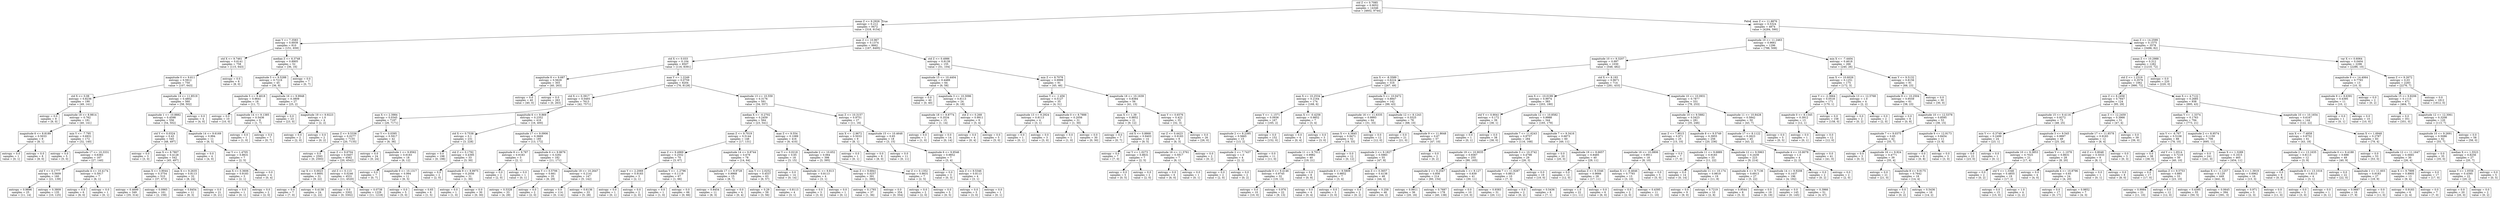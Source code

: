 digraph Tree {
node [shape=box] ;
0 [label="std Z <= 0.7085\nentropy = 0.9052\nsamples = 14346\nvalue = [4602, 9744]"] ;
1 [label="mean Z <= 9.2926\nentropy = 0.212\nsamples = 9472\nvalue = [318, 9154]"] ;
0 -> 1 [labeldistance=2.5, labelangle=45, headlabel="True"] ;
2 [label="max Y <= 7.3583\nentropy = 0.6939\nsamples = 810\nvalue = [151, 659]"] ;
1 -> 2 ;
3 [label="std X <= 9.7461\nentropy = 0.6141\nsamples = 758\nvalue = [115, 643]"] ;
2 -> 3 ;
4 [label="magnitude 0 <= 9.611\nentropy = 0.5912\nsamples = 750\nvalue = [107, 643]"] ;
3 -> 4 ;
5 [label="std X <= 0.08\nentropy = 0.8236\nsamples = 190\nvalue = [49, 141]"] ;
4 -> 5 ;
6 [label="entropy = 0.0\nsamples = 9\nvalue = [9, 0]"] ;
5 -> 6 ;
7 [label="magnitude 18 <= 8.9814\nentropy = 0.762\nsamples = 181\nvalue = [40, 141]"] ;
5 -> 7 ;
8 [label="magnitude 6 <= 8.8189\nentropy = 0.5033\nsamples = 9\nvalue = [8, 1]"] ;
7 -> 8 ;
9 [label="entropy = 0.0\nsamples = 1\nvalue = [0, 1]"] ;
8 -> 9 ;
10 [label="entropy = 0.0\nsamples = 8\nvalue = [8, 0]"] ;
8 -> 10 ;
11 [label="min Y <= -7.795\nentropy = 0.6931\nsamples = 172\nvalue = [32, 140]"] ;
7 -> 11 ;
12 [label="entropy = 0.0\nsamples = 5\nvalue = [5, 0]"] ;
11 -> 12 ;
13 [label="magnitude 17 <= 10.3331\nentropy = 0.6383\nsamples = 167\nvalue = [27, 140]"] ;
11 -> 13 ;
14 [label="std Y <= 0.1777\nentropy = 0.5609\nsamples = 160\nvalue = [21, 139]"] ;
13 -> 14 ;
15 [label="entropy = 0.9896\nsamples = 25\nvalue = [11, 14]"] ;
14 -> 15 ;
16 [label="entropy = 0.3809\nsamples = 135\nvalue = [10, 125]"] ;
14 -> 16 ;
17 [label="magnitude 4 <= 10.4174\nentropy = 0.5917\nsamples = 7\nvalue = [6, 1]"] ;
13 -> 17 ;
18 [label="entropy = 0.0\nsamples = 6\nvalue = [6, 0]"] ;
17 -> 18 ;
19 [label="entropy = 0.0\nsamples = 1\nvalue = [0, 1]"] ;
17 -> 19 ;
20 [label="magnitude 14 <= 11.8519\nentropy = 0.4802\nsamples = 560\nvalue = [58, 502]"] ;
4 -> 20 ;
21 [label="magnitude 1 <= 10.8882\nentropy = 0.4598\nsamples = 556\nvalue = [54, 502]"] ;
20 -> 21 ;
22 [label="std Y <= 0.0324\nentropy = 0.43\nsamples = 545\nvalue = [48, 497]"] ;
21 -> 22 ;
23 [label="entropy = 0.0\nsamples = 3\nvalue = [3, 0]"] ;
22 -> 23 ;
24 [label="max X <= 8.7807\nentropy = 0.4128\nsamples = 542\nvalue = [45, 497]"] ;
22 -> 24 ;
25 [label="mean X <= 3.9044\nentropy = 0.3754\nsamples = 510\nvalue = [37, 473]"] ;
24 -> 25 ;
26 [label="entropy = 0.4699\nsamples = 349\nvalue = [35, 314]"] ;
25 -> 26 ;
27 [label="entropy = 0.0965\nsamples = 161\nvalue = [2, 159]"] ;
25 -> 27 ;
28 [label="max X <= 9.2635\nentropy = 0.8113\nsamples = 32\nvalue = [8, 24]"] ;
24 -> 28 ;
29 [label="entropy = 0.8454\nsamples = 11\nvalue = [8, 3]"] ;
28 -> 29 ;
30 [label="entropy = 0.0\nsamples = 21\nvalue = [0, 21]"] ;
28 -> 30 ;
31 [label="magnitude 14 <= 9.6169\nentropy = 0.994\nsamples = 11\nvalue = [6, 5]"] ;
21 -> 31 ;
32 [label="entropy = 0.0\nsamples = 4\nvalue = [4, 0]"] ;
31 -> 32 ;
33 [label="var Y <= 1.4705\nentropy = 0.8631\nsamples = 7\nvalue = [2, 5]"] ;
31 -> 33 ;
34 [label="max X <= 0.3606\nentropy = 0.9183\nsamples = 3\nvalue = [2, 1]"] ;
33 -> 34 ;
35 [label="entropy = 0.0\nsamples = 1\nvalue = [0, 1]"] ;
34 -> 35 ;
36 [label="entropy = 0.0\nsamples = 2\nvalue = [2, 0]"] ;
34 -> 36 ;
37 [label="entropy = 0.0\nsamples = 4\nvalue = [0, 4]"] ;
33 -> 37 ;
38 [label="entropy = 0.0\nsamples = 4\nvalue = [4, 0]"] ;
20 -> 38 ;
39 [label="entropy = 0.0\nsamples = 8\nvalue = [8, 0]"] ;
3 -> 39 ;
40 [label="median Z <= 6.3748\nentropy = 0.8905\nsamples = 52\nvalue = [36, 16]"] ;
2 -> 40 ;
41 [label="magnitude 5 <= 9.5288\nentropy = 0.7219\nsamples = 45\nvalue = [36, 9]"] ;
40 -> 41 ;
42 [label="magnitude 5 <= 9.4618\nentropy = 0.9641\nsamples = 18\nvalue = [11, 7]"] ;
41 -> 42 ;
43 [label="entropy = 0.0\nsamples = 10\nvalue = [10, 0]"] ;
42 -> 43 ;
44 [label="magnitude 14 <= 9.1385\nentropy = 0.5436\nsamples = 8\nvalue = [1, 7]"] ;
42 -> 44 ;
45 [label="entropy = 0.0\nsamples = 1\nvalue = [1, 0]"] ;
44 -> 45 ;
46 [label="entropy = 0.0\nsamples = 7\nvalue = [0, 7]"] ;
44 -> 46 ;
47 [label="magnitude 16 <= 9.9948\nentropy = 0.3809\nsamples = 27\nvalue = [25, 2]"] ;
41 -> 47 ;
48 [label="entropy = 0.0\nsamples = 23\nvalue = [23, 0]"] ;
47 -> 48 ;
49 [label="magnitude 19 <= 9.9223\nentropy = 1.0\nsamples = 4\nvalue = [2, 2]"] ;
47 -> 49 ;
50 [label="entropy = 0.0\nsamples = 2\nvalue = [2, 0]"] ;
49 -> 50 ;
51 [label="entropy = 0.0\nsamples = 2\nvalue = [0, 2]"] ;
49 -> 51 ;
52 [label="entropy = 0.0\nsamples = 7\nvalue = [0, 7]"] ;
40 -> 52 ;
53 [label="max Z <= 10.967\nentropy = 0.1374\nsamples = 8662\nvalue = [167, 8495]"] ;
1 -> 53 ;
54 [label="std X <= 0.033\nentropy = 0.104\nsamples = 8507\nvalue = [116, 8391]"] ;
53 -> 54 ;
55 [label="magnitude 8 <= 9.687\nentropy = 0.5629\nsamples = 303\nvalue = [40, 263]"] ;
54 -> 55 ;
56 [label="entropy = 0.0\nsamples = 40\nvalue = [40, 0]"] ;
55 -> 56 ;
57 [label="entropy = 0.0\nsamples = 263\nvalue = [0, 263]"] ;
55 -> 57 ;
58 [label="max Y <= 1.2249\nentropy = 0.0759\nsamples = 8204\nvalue = [76, 8128]"] ;
54 -> 58 ;
59 [label="std X <= 0.3917\nentropy = 0.0493\nsamples = 7613\nvalue = [42, 7571]"] ;
58 -> 59 ;
60 [label="max X <= 2.3984\nentropy = 0.0345\nsamples = 7197\nvalue = [26, 7171]"] ;
59 -> 60 ;
61 [label="mean Z <= 9.5336\nentropy = 0.0277\nsamples = 7155\nvalue = [20, 7135]"] ;
60 -> 61 ;
62 [label="entropy = 0.0\nsamples = 2593\nvalue = [0, 2593]"] ;
61 -> 62 ;
63 [label="max Z <= 9.6704\nentropy = 0.0407\nsamples = 4562\nvalue = [20, 4542]"] ;
61 -> 63 ;
64 [label="var X <= 0.0023\nentropy = 0.8691\nsamples = 31\nvalue = [9, 22]"] ;
63 -> 64 ;
65 [label="entropy = 0.0\nsamples = 7\nvalue = [7, 0]"] ;
64 -> 65 ;
66 [label="entropy = 0.4138\nsamples = 24\nvalue = [2, 22]"] ;
64 -> 66 ;
67 [label="std Z <= 0.113\nentropy = 0.0246\nsamples = 4531\nvalue = [11, 4520]"] ;
63 -> 67 ;
68 [label="entropy = 0.0\nsamples = 3302\nvalue = [0, 3302]"] ;
67 -> 68 ;
69 [label="entropy = 0.0738\nsamples = 1229\nvalue = [11, 1218]"] ;
67 -> 69 ;
70 [label="var Y <= 0.0395\nentropy = 0.5917\nsamples = 42\nvalue = [6, 36]"] ;
60 -> 70 ;
71 [label="entropy = 0.0\nsamples = 24\nvalue = [0, 24]"] ;
70 -> 71 ;
72 [label="magnitude 1 <= 9.9562\nentropy = 0.9183\nsamples = 18\nvalue = [6, 12]"] ;
70 -> 72 ;
73 [label="entropy = 0.0\nsamples = 7\nvalue = [0, 7]"] ;
72 -> 73 ;
74 [label="magnitude 0 <= 10.1317\nentropy = 0.994\nsamples = 11\nvalue = [6, 5]"] ;
72 -> 74 ;
75 [label="entropy = 0.0\nsamples = 5\nvalue = [5, 0]"] ;
74 -> 75 ;
76 [label="entropy = 0.65\nsamples = 6\nvalue = [1, 5]"] ;
74 -> 76 ;
77 [label="magnitude 6 <= 9.869\nentropy = 0.2352\nsamples = 416\nvalue = [16, 400]"] ;
59 -> 77 ;
78 [label="std X <= 0.7538\nentropy = 0.1\nsamples = 231\nvalue = [3, 228]"] ;
77 -> 78 ;
79 [label="entropy = 0.0\nsamples = 198\nvalue = [0, 198]"] ;
78 -> 79 ;
80 [label="std Z <= 0.1792\nentropy = 0.4395\nsamples = 33\nvalue = [3, 30]"] ;
78 -> 80 ;
81 [label="entropy = 0.0\nsamples = 2\nvalue = [2, 0]"] ;
80 -> 81 ;
82 [label="magnitude 9 <= 8.9975\nentropy = 0.2056\nsamples = 31\nvalue = [1, 30]"] ;
80 -> 82 ;
83 [label="entropy = 0.0\nsamples = 1\nvalue = [1, 0]"] ;
82 -> 83 ;
84 [label="entropy = 0.0\nsamples = 30\nvalue = [0, 30]"] ;
82 -> 84 ;
85 [label="magnitude 17 <= 9.0906\nentropy = 0.3669\nsamples = 185\nvalue = [13, 172]"] ;
77 -> 85 ;
86 [label="magnitude 8 <= 9.787\nentropy = 0.9183\nsamples = 3\nvalue = [2, 1]"] ;
85 -> 86 ;
87 [label="entropy = 0.0\nsamples = 2\nvalue = [2, 0]"] ;
86 -> 87 ;
88 [label="entropy = 0.0\nsamples = 1\nvalue = [0, 1]"] ;
86 -> 88 ;
89 [label="magnitude 6 <= 9.9676\nentropy = 0.3292\nsamples = 182\nvalue = [11, 171]"] ;
85 -> 89 ;
90 [label="mean Y <= 0.5706\nentropy = 0.661\nsamples = 35\nvalue = [6, 29]"] ;
89 -> 90 ;
91 [label="entropy = 0.5328\nsamples = 33\nvalue = [4, 29]"] ;
90 -> 91 ;
92 [label="entropy = 0.0\nsamples = 2\nvalue = [2, 0]"] ;
90 -> 92 ;
93 [label="magnitude 19 <= 10.2647\nentropy = 0.2141\nsamples = 147\nvalue = [5, 142]"] ;
89 -> 93 ;
94 [label="entropy = 0.0\nsamples = 114\nvalue = [0, 114]"] ;
93 -> 94 ;
95 [label="entropy = 0.6136\nsamples = 33\nvalue = [5, 28]"] ;
93 -> 95 ;
96 [label="magnitude 13 <= 10.559\nentropy = 0.3176\nsamples = 591\nvalue = [34, 557]"] ;
58 -> 96 ;
97 [label="median X <= -0.2702\nentropy = 0.2459\nsamples = 564\nvalue = [23, 541]"] ;
96 -> 97 ;
98 [label="mean Z <= 9.7019\nentropy = 0.5144\nsamples = 148\nvalue = [17, 131]"] ;
97 -> 98 ;
99 [label="max Z <= 9.4969\nentropy = 0.2552\nsamples = 70\nvalue = [3, 67]"] ;
98 -> 99 ;
100 [label="max Y <= 2.2069\nentropy = 0.9183\nsamples = 3\nvalue = [2, 1]"] ;
99 -> 100 ;
101 [label="entropy = 0.0\nsamples = 1\nvalue = [0, 1]"] ;
100 -> 101 ;
102 [label="entropy = 0.0\nsamples = 2\nvalue = [2, 0]"] ;
100 -> 102 ;
103 [label="median Y <= -1.2796\nentropy = 0.1119\nsamples = 67\nvalue = [1, 66]"] ;
99 -> 103 ;
104 [label="entropy = 0.0\nsamples = 1\nvalue = [1, 0]"] ;
103 -> 104 ;
105 [label="entropy = 0.0\nsamples = 66\nvalue = [0, 66]"] ;
103 -> 105 ;
106 [label="magnitude 14 <= 9.8744\nentropy = 0.679\nsamples = 78\nvalue = [14, 64]"] ;
98 -> 106 ;
107 [label="magnitude 17 <= 9.9728\nentropy = 0.9968\nsamples = 15\nvalue = [8, 7]"] ;
106 -> 107 ;
108 [label="entropy = 0.8454\nsamples = 11\nvalue = [8, 3]"] ;
107 -> 108 ;
109 [label="entropy = 0.0\nsamples = 4\nvalue = [0, 4]"] ;
107 -> 109 ;
110 [label="min Y <= 2.0252\nentropy = 0.4537\nsamples = 63\nvalue = [6, 57]"] ;
106 -> 110 ;
111 [label="entropy = 0.29\nsamples = 59\nvalue = [3, 56]"] ;
110 -> 111 ;
112 [label="entropy = 0.8113\nsamples = 4\nvalue = [3, 1]"] ;
110 -> 112 ;
113 [label="max Z <= 9.554\nentropy = 0.1089\nsamples = 416\nvalue = [6, 410]"] ;
97 -> 113 ;
114 [label="var Y <= 0.0218\nentropy = 0.65\nsamples = 18\nvalue = [3, 15]"] ;
113 -> 114 ;
115 [label="entropy = 0.0\nsamples = 14\nvalue = [0, 14]"] ;
114 -> 115 ;
116 [label="magnitude 11 <= 9.813\nentropy = 0.8113\nsamples = 4\nvalue = [3, 1]"] ;
114 -> 116 ;
117 [label="entropy = 0.0\nsamples = 3\nvalue = [3, 0]"] ;
116 -> 117 ;
118 [label="entropy = 0.0\nsamples = 1\nvalue = [0, 1]"] ;
116 -> 118 ;
119 [label="magnitude 2 <= 10.652\nentropy = 0.064\nsamples = 398\nvalue = [3, 395]"] ;
113 -> 119 ;
120 [label="max Z <= 9.6841\nentropy = 0.0257\nsamples = 391\nvalue = [1, 390]"] ;
119 -> 120 ;
121 [label="entropy = 0.1793\nsamples = 37\nvalue = [1, 36]"] ;
120 -> 121 ;
122 [label="entropy = 0.0\nsamples = 354\nvalue = [0, 354]"] ;
120 -> 122 ;
123 [label="var Z <= 0.1352\nentropy = 0.8631\nsamples = 7\nvalue = [2, 5]"] ;
119 -> 123 ;
124 [label="entropy = 0.0\nsamples = 2\nvalue = [2, 0]"] ;
123 -> 124 ;
125 [label="entropy = 0.0\nsamples = 5\nvalue = [0, 5]"] ;
123 -> 125 ;
126 [label="max Z <= 10.3157\nentropy = 0.9751\nsamples = 27\nvalue = [11, 16]"] ;
96 -> 126 ;
127 [label="min X <= -2.9672\nentropy = 0.5033\nsamples = 9\nvalue = [8, 1]"] ;
126 -> 127 ;
128 [label="entropy = 0.0\nsamples = 1\nvalue = [0, 1]"] ;
127 -> 128 ;
129 [label="entropy = 0.0\nsamples = 8\nvalue = [8, 0]"] ;
127 -> 129 ;
130 [label="magnitude 15 <= 10.4648\nentropy = 0.65\nsamples = 18\nvalue = [3, 15]"] ;
126 -> 130 ;
131 [label="entropy = 0.0\nsamples = 11\nvalue = [0, 11]"] ;
130 -> 131 ;
132 [label="magnitude 6 <= 9.9546\nentropy = 0.9852\nsamples = 7\nvalue = [3, 4]"] ;
130 -> 132 ;
133 [label="entropy = 0.0\nsamples = 3\nvalue = [0, 3]"] ;
132 -> 133 ;
134 [label="min Z <= 9.5346\nentropy = 0.8113\nsamples = 4\nvalue = [3, 1]"] ;
132 -> 134 ;
135 [label="entropy = 0.0\nsamples = 3\nvalue = [3, 0]"] ;
134 -> 135 ;
136 [label="entropy = 0.0\nsamples = 1\nvalue = [0, 1]"] ;
134 -> 136 ;
137 [label="std Z <= 0.4986\nentropy = 0.9139\nsamples = 155\nvalue = [51, 104]"] ;
53 -> 137 ;
138 [label="magnitude 15 <= 10.4404\nentropy = 0.4489\nsamples = 64\nvalue = [6, 58]"] ;
137 -> 138 ;
139 [label="entropy = 0.0\nsamples = 40\nvalue = [0, 40]"] ;
138 -> 139 ;
140 [label="magnitude 3 <= 10.3096\nentropy = 0.8113\nsamples = 24\nvalue = [6, 18]"] ;
138 -> 140 ;
141 [label="magnitude 18 <= 9.8774\nentropy = 0.3534\nsamples = 15\nvalue = [1, 14]"] ;
140 -> 141 ;
142 [label="entropy = 0.0\nsamples = 1\nvalue = [1, 0]"] ;
141 -> 142 ;
143 [label="entropy = 0.0\nsamples = 14\nvalue = [0, 14]"] ;
141 -> 143 ;
144 [label="std Z <= 0.268\nentropy = 0.9911\nsamples = 9\nvalue = [5, 4]"] ;
140 -> 144 ;
145 [label="entropy = 0.0\nsamples = 4\nvalue = [0, 4]"] ;
144 -> 145 ;
146 [label="entropy = 0.0\nsamples = 5\nvalue = [5, 0]"] ;
144 -> 146 ;
147 [label="min Z <= 8.7078\nentropy = 0.9999\nsamples = 91\nvalue = [45, 46]"] ;
137 -> 147 ;
148 [label="median Y <= -1.456\nentropy = 0.5127\nsamples = 35\nvalue = [4, 31]"] ;
147 -> 148 ;
149 [label="magnitude 13 <= 9.2924\nentropy = 0.8113\nsamples = 4\nvalue = [3, 1]"] ;
148 -> 149 ;
150 [label="entropy = 0.0\nsamples = 1\nvalue = [0, 1]"] ;
149 -> 150 ;
151 [label="entropy = 0.0\nsamples = 3\nvalue = [3, 0]"] ;
149 -> 151 ;
152 [label="magnitude 0 <= 8.7888\nentropy = 0.2056\nsamples = 31\nvalue = [1, 30]"] ;
148 -> 152 ;
153 [label="entropy = 0.0\nsamples = 1\nvalue = [1, 0]"] ;
152 -> 153 ;
154 [label="entropy = 0.0\nsamples = 30\nvalue = [0, 30]"] ;
152 -> 154 ;
155 [label="magnitude 18 <= 10.1639\nentropy = 0.8384\nsamples = 56\nvalue = [41, 15]"] ;
147 -> 155 ;
156 [label="max X <= 1.39\nentropy = 0.9852\nsamples = 21\nvalue = [9, 12]"] ;
155 -> 156 ;
157 [label="entropy = 0.0\nsamples = 7\nvalue = [0, 7]"] ;
156 -> 157 ;
158 [label="std X <= 0.8868\nentropy = 0.9403\nsamples = 14\nvalue = [9, 5]"] ;
156 -> 158 ;
159 [label="entropy = 0.0\nsamples = 7\nvalue = [7, 0]"] ;
158 -> 159 ;
160 [label="var Y <= 1.0273\nentropy = 0.8631\nsamples = 7\nvalue = [2, 5]"] ;
158 -> 160 ;
161 [label="entropy = 0.0\nsamples = 5\nvalue = [0, 5]"] ;
160 -> 161 ;
162 [label="entropy = 0.0\nsamples = 2\nvalue = [2, 0]"] ;
160 -> 162 ;
163 [label="max Y <= 0.6576\nentropy = 0.422\nsamples = 35\nvalue = [32, 3]"] ;
155 -> 163 ;
164 [label="var Z <= 0.4423\nentropy = 0.9183\nsamples = 9\nvalue = [6, 3]"] ;
163 -> 164 ;
165 [label="magnitude 16 <= 11.5761\nentropy = 0.5917\nsamples = 7\nvalue = [6, 1]"] ;
164 -> 165 ;
166 [label="entropy = 0.0\nsamples = 6\nvalue = [6, 0]"] ;
165 -> 166 ;
167 [label="entropy = 0.0\nsamples = 1\nvalue = [0, 1]"] ;
165 -> 167 ;
168 [label="entropy = 0.0\nsamples = 2\nvalue = [0, 2]"] ;
164 -> 168 ;
169 [label="entropy = 0.0\nsamples = 26\nvalue = [26, 0]"] ;
163 -> 169 ;
170 [label="max Z <= 11.8876\nentropy = 0.5324\nsamples = 4874\nvalue = [4284, 590]"] ;
0 -> 170 [labeldistance=2.5, labelangle=-45, headlabel="False"] ;
171 [label="magnitude 10 <= 11.2463\nentropy = 0.9661\nsamples = 1296\nvalue = [788, 508]"] ;
170 -> 171 ;
172 [label="magnitude 10 <= 9.3207\nentropy = 0.997\nsamples = 1030\nvalue = [548, 482]"] ;
171 -> 172 ;
173 [label="min X <= -8.3589\nentropy = 0.6224\nsamples = 316\nvalue = [267, 49]"] ;
172 -> 173 ;
174 [label="max X <= 10.2534\nentropy = 0.2164\nsamples = 174\nvalue = [168, 6]"] ;
173 -> 174 ;
175 [label="mean Y <= -1.1571\nentropy = 0.0936\nsamples = 167\nvalue = [165, 2]"] ;
174 -> 175 ;
176 [label="magnitude 2 <= 8.2395\nentropy = 0.5665\nsamples = 15\nvalue = [13, 2]"] ;
175 -> 176 ;
177 [label="magnitude 2 <= 7.7437\nentropy = 1.0\nsamples = 4\nvalue = [2, 2]"] ;
176 -> 177 ;
178 [label="entropy = 0.0\nsamples = 2\nvalue = [2, 0]"] ;
177 -> 178 ;
179 [label="entropy = 0.0\nsamples = 2\nvalue = [0, 2]"] ;
177 -> 179 ;
180 [label="entropy = 0.0\nsamples = 11\nvalue = [11, 0]"] ;
176 -> 180 ;
181 [label="entropy = 0.0\nsamples = 152\nvalue = [152, 0]"] ;
175 -> 181 ;
182 [label="mean X <= -0.4258\nentropy = 0.9852\nsamples = 7\nvalue = [3, 4]"] ;
174 -> 182 ;
183 [label="entropy = 0.0\nsamples = 4\nvalue = [0, 4]"] ;
182 -> 183 ;
184 [label="entropy = 0.0\nsamples = 3\nvalue = [3, 0]"] ;
182 -> 184 ;
185 [label="magnitude 5 <= 10.0472\nentropy = 0.8847\nsamples = 142\nvalue = [99, 43]"] ;
173 -> 185 ;
186 [label="magnitude 16 <= 11.6335\nentropy = 0.9993\nsamples = 64\nvalue = [31, 33]"] ;
185 -> 186 ;
187 [label="mean X <= 4.3845\nentropy = 0.9471\nsamples = 52\nvalue = [19, 33]"] ;
186 -> 187 ;
188 [label="magnitude 11 <= 9.7011\nentropy = 0.9982\nsamples = 40\nvalue = [19, 21]"] ;
187 -> 188 ;
189 [label="magnitude 0 <= 9.4146\nentropy = 0.9745\nsamples = 32\nvalue = [19, 13]"] ;
188 -> 189 ;
190 [label="entropy = 0.0\nsamples = 10\nvalue = [10, 0]"] ;
189 -> 190 ;
191 [label="entropy = 0.976\nsamples = 22\nvalue = [9, 13]"] ;
189 -> 191 ;
192 [label="entropy = 0.0\nsamples = 8\nvalue = [0, 8]"] ;
188 -> 192 ;
193 [label="entropy = 0.0\nsamples = 12\nvalue = [0, 12]"] ;
187 -> 193 ;
194 [label="entropy = 0.0\nsamples = 12\nvalue = [12, 0]"] ;
186 -> 194 ;
195 [label="magnitude 12 <= 8.1243\nentropy = 0.5525\nsamples = 78\nvalue = [68, 10]"] ;
185 -> 195 ;
196 [label="entropy = 0.0\nsamples = 21\nvalue = [21, 0]"] ;
195 -> 196 ;
197 [label="magnitude 9 <= 11.8648\nentropy = 0.67\nsamples = 57\nvalue = [47, 10]"] ;
195 -> 197 ;
198 [label="magnitude 2 <= 9.1827\nentropy = 0.5983\nsamples = 55\nvalue = [47, 8]"] ;
197 -> 198 ;
199 [label="magnitude 6 <= 9.5809\nentropy = 0.9852\nsamples = 7\nvalue = [3, 4]"] ;
198 -> 199 ;
200 [label="entropy = 0.0\nsamples = 4\nvalue = [0, 4]"] ;
199 -> 200 ;
201 [label="entropy = 0.0\nsamples = 3\nvalue = [3, 0]"] ;
199 -> 201 ;
202 [label="min Z <= 0.3657\nentropy = 0.4138\nsamples = 48\nvalue = [44, 4]"] ;
198 -> 202 ;
203 [label="entropy = 0.0\nsamples = 2\nvalue = [0, 2]"] ;
202 -> 203 ;
204 [label="entropy = 0.258\nsamples = 46\nvalue = [44, 2]"] ;
202 -> 204 ;
205 [label="entropy = 0.0\nsamples = 2\nvalue = [0, 2]"] ;
197 -> 205 ;
206 [label="std X <= 8.193\nentropy = 0.9671\nsamples = 714\nvalue = [281, 433]"] ;
172 -> 206 ;
207 [label="min X <= -10.0199\nentropy = 0.9974\nsamples = 383\nvalue = [203, 180]"] ;
206 -> 207 ;
208 [label="std Y <= 0.9041\nentropy = 0.172\nsamples = 39\nvalue = [38, 1]"] ;
207 -> 208 ;
209 [label="entropy = 0.0\nsamples = 1\nvalue = [0, 1]"] ;
208 -> 209 ;
210 [label="entropy = 0.0\nsamples = 38\nvalue = [38, 0]"] ;
208 -> 210 ;
211 [label="magnitude 12 <= 10.8582\nentropy = 0.9988\nsamples = 344\nvalue = [165, 179]"] ;
207 -> 211 ;
212 [label="magnitude 7 <= 11.6243\nentropy = 0.9757\nsamples = 284\nvalue = [116, 168]"] ;
211 -> 212 ;
213 [label="magnitude 19 <= 10.9035\nentropy = 0.9367\nsamples = 255\nvalue = [90, 165]"] ;
212 -> 213 ;
214 [label="magnitude 2 <= 9.2547\nentropy = 0.856\nsamples = 214\nvalue = [60, 154]"] ;
213 -> 214 ;
215 [label="entropy = 0.9911\nsamples = 36\nvalue = [20, 16]"] ;
214 -> 215 ;
216 [label="entropy = 0.7687\nsamples = 178\nvalue = [40, 138]"] ;
214 -> 216 ;
217 [label="magnitude 1 <= 9.127\nentropy = 0.839\nsamples = 41\nvalue = [30, 11]"] ;
213 -> 217 ;
218 [label="entropy = 0.0\nsamples = 10\nvalue = [10, 0]"] ;
217 -> 218 ;
219 [label="entropy = 0.9383\nsamples = 31\nvalue = [20, 11]"] ;
217 -> 219 ;
220 [label="magnitude 3 <= 10.3742\nentropy = 0.4798\nsamples = 29\nvalue = [26, 3]"] ;
212 -> 220 ;
221 [label="magnitude 7 <= 11.9287\nentropy = 0.8813\nsamples = 10\nvalue = [7, 3]"] ;
220 -> 221 ;
222 [label="entropy = 0.0\nsamples = 2\nvalue = [0, 2]"] ;
221 -> 222 ;
223 [label="entropy = 0.5436\nsamples = 8\nvalue = [7, 1]"] ;
221 -> 223 ;
224 [label="entropy = 0.0\nsamples = 19\nvalue = [19, 0]"] ;
220 -> 224 ;
225 [label="magnitude 7 <= 9.3416\nentropy = 0.6873\nsamples = 60\nvalue = [49, 11]"] ;
211 -> 225 ;
226 [label="entropy = 0.0\nsamples = 20\nvalue = [20, 0]"] ;
225 -> 226 ;
227 [label="magnitude 19 <= 8.6657\nentropy = 0.8485\nsamples = 40\nvalue = [29, 11]"] ;
225 -> 227 ;
228 [label="entropy = 0.0\nsamples = 12\nvalue = [12, 0]"] ;
227 -> 228 ;
229 [label="median Z <= 9.3346\nentropy = 0.9666\nsamples = 28\nvalue = [17, 11]"] ;
227 -> 229 ;
230 [label="entropy = 1.0\nsamples = 22\nvalue = [11, 11]"] ;
229 -> 230 ;
231 [label="entropy = 0.0\nsamples = 6\nvalue = [6, 0]"] ;
229 -> 231 ;
232 [label="magnitude 10 <= 10.0931\nentropy = 0.7877\nsamples = 331\nvalue = [78, 253]"] ;
206 -> 232 ;
233 [label="magnitude 10 <= 9.5882\nentropy = 0.5423\nsamples = 281\nvalue = [35, 246]"] ;
232 -> 233 ;
234 [label="max Z <= 7.9015\nentropy = 0.971\nsamples = 25\nvalue = [15, 10]"] ;
233 -> 234 ;
235 [label="magnitude 16 <= 10.0806\nentropy = 0.9911\nsamples = 18\nvalue = [8, 10]"] ;
234 -> 235 ;
236 [label="median X <= -6.4646\nentropy = 0.7793\nsamples = 13\nvalue = [3, 10]"] ;
235 -> 236 ;
237 [label="entropy = 0.0\nsamples = 2\nvalue = [2, 0]"] ;
236 -> 237 ;
238 [label="entropy = 0.4395\nsamples = 11\nvalue = [1, 10]"] ;
236 -> 238 ;
239 [label="entropy = 0.0\nsamples = 5\nvalue = [5, 0]"] ;
235 -> 239 ;
240 [label="entropy = 0.0\nsamples = 7\nvalue = [7, 0]"] ;
234 -> 240 ;
241 [label="magnitude 8 <= 9.5749\nentropy = 0.3955\nsamples = 256\nvalue = [20, 236]"] ;
233 -> 241 ;
242 [label="magnitude 11 <= 9.6889\nentropy = 0.9183\nsamples = 33\nvalue = [11, 22]"] ;
241 -> 242 ;
243 [label="entropy = 0.0\nsamples = 14\nvalue = [0, 14]"] ;
242 -> 243 ;
244 [label="magnitude 11 <= 10.174\nentropy = 0.9819\nsamples = 19\nvalue = [11, 8]"] ;
242 -> 244 ;
245 [label="entropy = 0.0\nsamples = 9\nvalue = [9, 0]"] ;
244 -> 245 ;
246 [label="entropy = 0.7219\nsamples = 10\nvalue = [2, 8]"] ;
244 -> 246 ;
247 [label="magnitude 12 <= 9.5963\nentropy = 0.2439\nsamples = 223\nvalue = [9, 214]"] ;
241 -> 247 ;
248 [label="magnitude 4 <= 9.7136\nentropy = 0.6913\nsamples = 27\nvalue = [5, 22]"] ;
247 -> 248 ;
249 [label="entropy = 0.9544\nsamples = 8\nvalue = [5, 3]"] ;
248 -> 249 ;
250 [label="entropy = 0.0\nsamples = 19\nvalue = [0, 19]"] ;
248 -> 250 ;
251 [label="magnitude 14 <= 9.9208\nentropy = 0.1437\nsamples = 196\nvalue = [4, 192]"] ;
247 -> 251 ;
252 [label="entropy = 0.0\nsamples = 145\nvalue = [0, 145]"] ;
251 -> 252 ;
253 [label="entropy = 0.3966\nsamples = 51\nvalue = [4, 47]"] ;
251 -> 253 ;
254 [label="magnitude 11 <= 10.8428\nentropy = 0.5842\nsamples = 50\nvalue = [43, 7]"] ;
232 -> 254 ;
255 [label="magnitude 17 <= 8.1122\nentropy = 0.2623\nsamples = 45\nvalue = [43, 2]"] ;
254 -> 255 ;
256 [label="magnitude 4 <= 10.8078\nentropy = 1.0\nsamples = 4\nvalue = [2, 2]"] ;
255 -> 256 ;
257 [label="entropy = 0.0\nsamples = 2\nvalue = [0, 2]"] ;
256 -> 257 ;
258 [label="entropy = 0.0\nsamples = 2\nvalue = [2, 0]"] ;
256 -> 258 ;
259 [label="entropy = 0.0\nsamples = 41\nvalue = [41, 0]"] ;
255 -> 259 ;
260 [label="entropy = 0.0\nsamples = 5\nvalue = [0, 5]"] ;
254 -> 260 ;
261 [label="min X <= -7.4404\nentropy = 0.4618\nsamples = 266\nvalue = [240, 26]"] ;
171 -> 261 ;
262 [label="max X <= 10.6026\nentropy = 0.1251\nsamples = 175\nvalue = [172, 3]"] ;
261 -> 262 ;
263 [label="max Y <= -2.3664\nentropy = 0.0518\nsamples = 171\nvalue = [170, 1]"] ;
262 -> 263 ;
264 [label="magnitude 0 <= 8.1345\nentropy = 0.3912\nsamples = 13\nvalue = [12, 1]"] ;
263 -> 264 ;
265 [label="entropy = 0.0\nsamples = 1\nvalue = [0, 1]"] ;
264 -> 265 ;
266 [label="entropy = 0.0\nsamples = 12\nvalue = [12, 0]"] ;
264 -> 266 ;
267 [label="entropy = 0.0\nsamples = 158\nvalue = [158, 0]"] ;
263 -> 267 ;
268 [label="magnitude 13 <= 12.5768\nentropy = 1.0\nsamples = 4\nvalue = [2, 2]"] ;
262 -> 268 ;
269 [label="entropy = 0.0\nsamples = 2\nvalue = [0, 2]"] ;
268 -> 269 ;
270 [label="entropy = 0.0\nsamples = 2\nvalue = [2, 0]"] ;
268 -> 270 ;
271 [label="max Y <= 9.5132\nentropy = 0.8156\nsamples = 91\nvalue = [68, 23]"] ;
261 -> 271 ;
272 [label="magnitude 9 <= 10.2504\nentropy = 0.9559\nsamples = 61\nvalue = [38, 23]"] ;
271 -> 272 ;
273 [label="entropy = 0.0\nsamples = 8\nvalue = [0, 8]"] ;
272 -> 273 ;
274 [label="magnitude 10 <= 12.5378\nentropy = 0.8595\nsamples = 53\nvalue = [38, 15]"] ;
272 -> 274 ;
275 [label="magnitude 7 <= 9.0375\nentropy = 0.65\nsamples = 42\nvalue = [35, 7]"] ;
274 -> 275 ;
276 [label="entropy = 0.0\nsamples = 3\nvalue = [0, 3]"] ;
275 -> 276 ;
277 [label="magnitude 16 <= 9.924\nentropy = 0.4771\nsamples = 39\nvalue = [35, 4]"] ;
275 -> 277 ;
278 [label="entropy = 0.0\nsamples = 21\nvalue = [21, 0]"] ;
277 -> 278 ;
279 [label="magnitude 8 <= 9.9175\nentropy = 0.7642\nsamples = 18\nvalue = [14, 4]"] ;
277 -> 279 ;
280 [label="entropy = 0.0\nsamples = 2\nvalue = [0, 2]"] ;
279 -> 280 ;
281 [label="entropy = 0.5436\nsamples = 16\nvalue = [14, 2]"] ;
279 -> 281 ;
282 [label="magnitude 9 <= 12.9173\nentropy = 0.8454\nsamples = 11\nvalue = [3, 8]"] ;
274 -> 282 ;
283 [label="entropy = 0.0\nsamples = 8\nvalue = [0, 8]"] ;
282 -> 283 ;
284 [label="entropy = 0.0\nsamples = 3\nvalue = [3, 0]"] ;
282 -> 284 ;
285 [label="entropy = 0.0\nsamples = 30\nvalue = [30, 0]"] ;
271 -> 285 ;
286 [label="max Z <= 14.2599\nentropy = 0.1575\nsamples = 3578\nvalue = [3496, 82]"] ;
170 -> 286 ;
287 [label="mean Z <= 10.2988\nentropy = 0.312\nsamples = 1282\nvalue = [1210, 72]"] ;
286 -> 287 ;
288 [label="std Z <= 1.2319\nentropy = 0.3576\nsamples = 1062\nvalue = [990, 72]"] ;
287 -> 288 ;
289 [label="min Z <= 8.2458\nentropy = 0.7847\nsamples = 124\nvalue = [95, 29]"] ;
288 -> 289 ;
290 [label="magnitude 15 <= 9.4116\nentropy = 0.9272\nsamples = 73\nvalue = [48, 25]"] ;
289 -> 290 ;
291 [label="min Y <= -0.3749\nentropy = 0.2499\nsamples = 24\nvalue = [23, 1]"] ;
290 -> 291 ;
292 [label="entropy = 0.0\nsamples = 23\nvalue = [23, 0]"] ;
291 -> 292 ;
293 [label="entropy = 0.0\nsamples = 1\nvalue = [0, 1]"] ;
291 -> 293 ;
294 [label="magnitude 3 <= 9.545\nentropy = 0.9997\nsamples = 49\nvalue = [25, 24]"] ;
290 -> 294 ;
295 [label="magnitude 10 <= 9.3853\nentropy = 0.7025\nsamples = 21\nvalue = [17, 4]"] ;
294 -> 295 ;
296 [label="entropy = 0.0\nsamples = 2\nvalue = [0, 2]"] ;
295 -> 296 ;
297 [label="std Y <= 1.3346\nentropy = 0.4855\nsamples = 19\nvalue = [17, 2]"] ;
295 -> 297 ;
298 [label="entropy = 0.0\nsamples = 15\nvalue = [15, 0]"] ;
297 -> 298 ;
299 [label="entropy = 1.0\nsamples = 4\nvalue = [2, 2]"] ;
297 -> 299 ;
300 [label="median Y <= -1.1078\nentropy = 0.8631\nsamples = 28\nvalue = [8, 20]"] ;
294 -> 300 ;
301 [label="entropy = 0.0\nsamples = 4\nvalue = [4, 0]"] ;
300 -> 301 ;
302 [label="magnitude 4 <= 10.8796\nentropy = 0.65\nsamples = 24\nvalue = [4, 20]"] ;
300 -> 302 ;
303 [label="entropy = 0.0\nsamples = 17\nvalue = [0, 17]"] ;
302 -> 303 ;
304 [label="entropy = 0.9852\nsamples = 7\nvalue = [4, 3]"] ;
302 -> 304 ;
305 [label="max Z <= 12.2459\nentropy = 0.3966\nsamples = 51\nvalue = [47, 4]"] ;
289 -> 305 ;
306 [label="magnitude 17 <= 11.8578\nentropy = 0.9183\nsamples = 12\nvalue = [8, 4]"] ;
305 -> 306 ;
307 [label="std Z <= 0.8048\nentropy = 0.5033\nsamples = 9\nvalue = [8, 1]"] ;
306 -> 307 ;
308 [label="entropy = 0.0\nsamples = 1\nvalue = [0, 1]"] ;
307 -> 308 ;
309 [label="entropy = 0.0\nsamples = 8\nvalue = [8, 0]"] ;
307 -> 309 ;
310 [label="entropy = 0.0\nsamples = 3\nvalue = [0, 3]"] ;
306 -> 310 ;
311 [label="entropy = 0.0\nsamples = 39\nvalue = [39, 0]"] ;
305 -> 311 ;
312 [label="max X <= 4.7122\nentropy = 0.2685\nsamples = 938\nvalue = [895, 43]"] ;
288 -> 312 ;
313 [label="median Y <= -1.3374\nentropy = 0.1763\nsamples = 794\nvalue = [773, 21]"] ;
312 -> 313 ;
314 [label="min Y <= -6.767\nentropy = 0.5108\nsamples = 88\nvalue = [78, 10]"] ;
313 -> 314 ;
315 [label="entropy = 0.0\nsamples = 38\nvalue = [38, 0]"] ;
314 -> 315 ;
316 [label="std Y <= 1.0514\nentropy = 0.7219\nsamples = 50\nvalue = [40, 10]"] ;
314 -> 316 ;
317 [label="entropy = 0.0\nsamples = 17\nvalue = [17, 0]"] ;
316 -> 317 ;
318 [label="median Z <= 9.5753\nentropy = 0.885\nsamples = 33\nvalue = [23, 10]"] ;
316 -> 318 ;
319 [label="entropy = 0.9984\nsamples = 21\nvalue = [11, 10]"] ;
318 -> 319 ;
320 [label="entropy = 0.0\nsamples = 12\nvalue = [12, 0]"] ;
318 -> 320 ;
321 [label="magnitude 2 <= 8.9574\nentropy = 0.1159\nsamples = 706\nvalue = [695, 11]"] ;
313 -> 321 ;
322 [label="entropy = 0.0\nsamples = 241\nvalue = [241, 0]"] ;
321 -> 322 ;
323 [label="mean X <= 1.3289\nentropy = 0.1615\nsamples = 465\nvalue = [454, 11]"] ;
321 -> 323 ;
324 [label="median X <= -1.1257\nentropy = 0.129\nsamples = 449\nvalue = [441, 8]"] ;
323 -> 324 ;
325 [label="entropy = 0.4395\nsamples = 55\nvalue = [50, 5]"] ;
324 -> 325 ;
326 [label="entropy = 0.0645\nsamples = 394\nvalue = [391, 3]"] ;
324 -> 326 ;
327 [label="mean X <= 1.3919\nentropy = 0.6962\nsamples = 16\nvalue = [13, 3]"] ;
323 -> 327 ;
328 [label="entropy = 0.971\nsamples = 5\nvalue = [2, 3]"] ;
327 -> 328 ;
329 [label="entropy = 0.0\nsamples = 11\nvalue = [11, 0]"] ;
327 -> 329 ;
330 [label="magnitude 10 <= 10.1654\nentropy = 0.6167\nsamples = 144\nvalue = [122, 22]"] ;
312 -> 330 ;
331 [label="min X <= -7.4858\nentropy = 0.8752\nsamples = 61\nvalue = [43, 18]"] ;
330 -> 331 ;
332 [label="magnitude 2 <= 13.1635\nentropy = 0.8113\nsamples = 12\nvalue = [3, 9]"] ;
331 -> 332 ;
333 [label="entropy = 0.0\nsamples = 8\nvalue = [0, 8]"] ;
332 -> 333 ;
334 [label="magnitude 8 <= 13.1016\nentropy = 0.8113\nsamples = 4\nvalue = [3, 1]"] ;
332 -> 334 ;
335 [label="entropy = 0.0\nsamples = 3\nvalue = [3, 0]"] ;
334 -> 335 ;
336 [label="entropy = 0.0\nsamples = 1\nvalue = [0, 1]"] ;
334 -> 336 ;
337 [label="magnitude 0 <= 9.4188\nentropy = 0.688\nsamples = 49\nvalue = [40, 9]"] ;
331 -> 337 ;
338 [label="entropy = 0.0\nsamples = 22\nvalue = [22, 0]"] ;
337 -> 338 ;
339 [label="magnitude 1 <= 11.603\nentropy = 0.9183\nsamples = 27\nvalue = [18, 9]"] ;
337 -> 339 ;
340 [label="entropy = 0.9887\nsamples = 16\nvalue = [7, 9]"] ;
339 -> 340 ;
341 [label="entropy = 0.0\nsamples = 11\nvalue = [11, 0]"] ;
339 -> 341 ;
342 [label="mean X <= 1.6948\nentropy = 0.2787\nsamples = 83\nvalue = [79, 4]"] ;
330 -> 342 ;
343 [label="entropy = 0.0\nsamples = 53\nvalue = [53, 0]"] ;
342 -> 343 ;
344 [label="magnitude 12 <= 11.1647\nentropy = 0.5665\nsamples = 30\nvalue = [26, 4]"] ;
342 -> 344 ;
345 [label="max X <= 9.7899\nentropy = 0.8905\nsamples = 13\nvalue = [9, 4]"] ;
344 -> 345 ;
346 [label="entropy = 0.9183\nsamples = 6\nvalue = [2, 4]"] ;
345 -> 346 ;
347 [label="entropy = 0.0\nsamples = 7\nvalue = [7, 0]"] ;
345 -> 347 ;
348 [label="entropy = 0.0\nsamples = 17\nvalue = [17, 0]"] ;
344 -> 348 ;
349 [label="entropy = 0.0\nsamples = 220\nvalue = [220, 0]"] ;
287 -> 349 ;
350 [label="var X <= 0.6064\nentropy = 0.0404\nsamples = 2296\nvalue = [2286, 10]"] ;
286 -> 350 ;
351 [label="magnitude 9 <= 14.4064\nentropy = 0.7793\nsamples = 13\nvalue = [10, 3]"] ;
350 -> 351 ;
352 [label="magnitude 9 <= 8.6391\nentropy = 0.4395\nsamples = 11\nvalue = [10, 1]"] ;
351 -> 352 ;
353 [label="entropy = 0.0\nsamples = 1\nvalue = [0, 1]"] ;
352 -> 353 ;
354 [label="entropy = 0.0\nsamples = 10\nvalue = [10, 0]"] ;
352 -> 354 ;
355 [label="entropy = 0.0\nsamples = 2\nvalue = [0, 2]"] ;
351 -> 355 ;
356 [label="mean Z <= 9.2672\nentropy = 0.03\nsamples = 2283\nvalue = [2276, 7]"] ;
350 -> 356 ;
357 [label="magnitude 15 <= 9.8206\nentropy = 0.1115\nsamples = 471\nvalue = [464, 7]"] ;
356 -> 357 ;
358 [label="entropy = 0.0\nsamples = 351\nvalue = [351, 0]"] ;
357 -> 358 ;
359 [label="magnitude 12 <= 12.3061\nentropy = 0.3208\nsamples = 120\nvalue = [113, 7]"] ;
357 -> 359 ;
360 [label="magnitude 10 <= 9.2691\nentropy = 0.5086\nsamples = 62\nvalue = [55, 7]"] ;
359 -> 360 ;
361 [label="entropy = 0.0\nsamples = 35\nvalue = [35, 0]"] ;
360 -> 361 ;
362 [label="median X <= 1.5523\nentropy = 0.8256\nsamples = 27\nvalue = [20, 7]"] ;
360 -> 362 ;
363 [label="mean Y <= 1.0558\nentropy = 0.4395\nsamples = 22\nvalue = [20, 2]"] ;
362 -> 363 ;
364 [label="entropy = 0.0\nsamples = 20\nvalue = [20, 0]"] ;
363 -> 364 ;
365 [label="entropy = 0.0\nsamples = 2\nvalue = [0, 2]"] ;
363 -> 365 ;
366 [label="entropy = 0.0\nsamples = 5\nvalue = [0, 5]"] ;
362 -> 366 ;
367 [label="entropy = 0.0\nsamples = 58\nvalue = [58, 0]"] ;
359 -> 367 ;
368 [label="entropy = 0.0\nsamples = 1812\nvalue = [1812, 0]"] ;
356 -> 368 ;
}